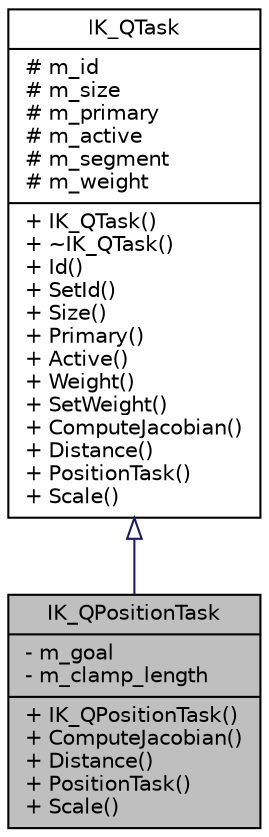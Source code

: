 digraph G
{
  edge [fontname="Helvetica",fontsize="10",labelfontname="Helvetica",labelfontsize="10"];
  node [fontname="Helvetica",fontsize="10",shape=record];
  Node1 [label="{IK_QPositionTask\n|- m_goal\l- m_clamp_length\l|+ IK_QPositionTask()\l+ ComputeJacobian()\l+ Distance()\l+ PositionTask()\l+ Scale()\l}",height=0.2,width=0.4,color="black", fillcolor="grey75", style="filled" fontcolor="black"];
  Node2 -> Node1 [dir=back,color="midnightblue",fontsize="10",style="solid",arrowtail="empty",fontname="Helvetica"];
  Node2 [label="{IK_QTask\n|# m_id\l# m_size\l# m_primary\l# m_active\l# m_segment\l# m_weight\l|+ IK_QTask()\l+ ~IK_QTask()\l+ Id()\l+ SetId()\l+ Size()\l+ Primary()\l+ Active()\l+ Weight()\l+ SetWeight()\l+ ComputeJacobian()\l+ Distance()\l+ PositionTask()\l+ Scale()\l}",height=0.2,width=0.4,color="black", fillcolor="white", style="filled",URL="$dc/d5e/classIK__QTask.html"];
}
